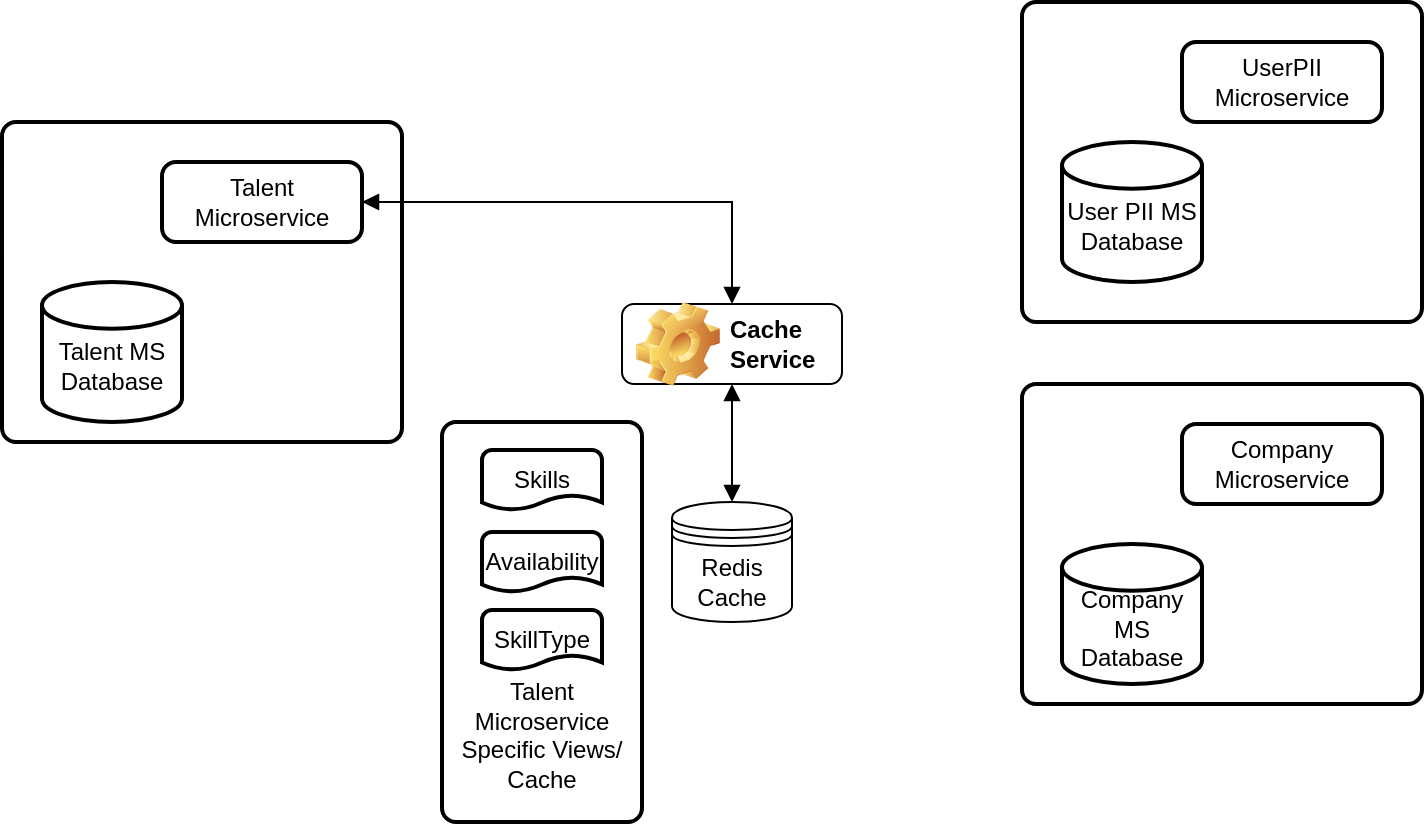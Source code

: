 <mxfile version="14.4.3" type="github">
  <diagram id="9CtJTlgTri6wb86SSgRg" name="Page-1">
    <mxGraphModel dx="782" dy="469" grid="1" gridSize="10" guides="1" tooltips="1" connect="1" arrows="1" fold="1" page="1" pageScale="1" pageWidth="827" pageHeight="1169" math="0" shadow="0">
      <root>
        <mxCell id="0" />
        <mxCell id="1" parent="0" />
        <mxCell id="FD8MPJQXOJuNh6tsuXMW-1" value="" style="rounded=1;whiteSpace=wrap;html=1;absoluteArcSize=1;arcSize=14;strokeWidth=2;" vertex="1" parent="1">
          <mxGeometry x="30" y="300" width="200" height="160" as="geometry" />
        </mxCell>
        <mxCell id="-JJaQs0zwunT7kPvXRzf-18" value="&lt;p style=&quot;line-height: 120%&quot;&gt;Talent Microservice Specific Views/ Cache&lt;/p&gt;" style="rounded=1;whiteSpace=wrap;html=1;absoluteArcSize=1;arcSize=14;strokeWidth=2;verticalAlign=bottom;" parent="1" vertex="1">
          <mxGeometry x="250" y="450" width="100" height="200" as="geometry" />
        </mxCell>
        <mxCell id="-JJaQs0zwunT7kPvXRzf-11" style="edgeStyle=orthogonalEdgeStyle;rounded=0;orthogonalLoop=1;jettySize=auto;html=1;entryX=0.5;entryY=0;entryDx=0;entryDy=0;endArrow=block;endFill=1;startArrow=block;startFill=1;" parent="1" source="-JJaQs0zwunT7kPvXRzf-5" target="-JJaQs0zwunT7kPvXRzf-8" edge="1">
          <mxGeometry relative="1" as="geometry" />
        </mxCell>
        <mxCell id="-JJaQs0zwunT7kPvXRzf-5" value="Talent Microservice" style="rounded=1;whiteSpace=wrap;html=1;absoluteArcSize=1;arcSize=14;strokeWidth=2;" parent="1" vertex="1">
          <mxGeometry x="110" y="320" width="100" height="40" as="geometry" />
        </mxCell>
        <mxCell id="-JJaQs0zwunT7kPvXRzf-7" value="Redis Cache" style="shape=datastore;whiteSpace=wrap;html=1;" parent="1" vertex="1">
          <mxGeometry x="365" y="490" width="60" height="60" as="geometry" />
        </mxCell>
        <mxCell id="-JJaQs0zwunT7kPvXRzf-10" value="" style="edgeStyle=orthogonalEdgeStyle;rounded=0;orthogonalLoop=1;jettySize=auto;html=1;startArrow=block;startFill=1;endArrow=block;endFill=1;" parent="1" source="-JJaQs0zwunT7kPvXRzf-8" target="-JJaQs0zwunT7kPvXRzf-7" edge="1">
          <mxGeometry relative="1" as="geometry" />
        </mxCell>
        <mxCell id="-JJaQs0zwunT7kPvXRzf-8" value="Cache Service" style="label;whiteSpace=wrap;html=1;image=img/clipart/Gear_128x128.png" parent="1" vertex="1">
          <mxGeometry x="340" y="391" width="110" height="40" as="geometry" />
        </mxCell>
        <mxCell id="-JJaQs0zwunT7kPvXRzf-13" value="Skills" style="strokeWidth=2;html=1;shape=mxgraph.flowchart.document2;whiteSpace=wrap;size=0.25;" parent="1" vertex="1">
          <mxGeometry x="270" y="464" width="60" height="30" as="geometry" />
        </mxCell>
        <mxCell id="-JJaQs0zwunT7kPvXRzf-16" value="Availability" style="strokeWidth=2;html=1;shape=mxgraph.flowchart.document2;whiteSpace=wrap;size=0.25;" parent="1" vertex="1">
          <mxGeometry x="270" y="505" width="60" height="30" as="geometry" />
        </mxCell>
        <mxCell id="-JJaQs0zwunT7kPvXRzf-17" value="SkillType" style="strokeWidth=2;html=1;shape=mxgraph.flowchart.document2;whiteSpace=wrap;size=0.25;" parent="1" vertex="1">
          <mxGeometry x="270" y="544" width="60" height="30" as="geometry" />
        </mxCell>
        <mxCell id="FD8MPJQXOJuNh6tsuXMW-2" value="&lt;br&gt;Talent MS Database" style="strokeWidth=2;html=1;shape=mxgraph.flowchart.database;whiteSpace=wrap;" vertex="1" parent="1">
          <mxGeometry x="50" y="380" width="70" height="70" as="geometry" />
        </mxCell>
        <mxCell id="FD8MPJQXOJuNh6tsuXMW-4" value="" style="rounded=1;whiteSpace=wrap;html=1;absoluteArcSize=1;arcSize=14;strokeWidth=2;" vertex="1" parent="1">
          <mxGeometry x="540" y="240" width="200" height="160" as="geometry" />
        </mxCell>
        <mxCell id="FD8MPJQXOJuNh6tsuXMW-5" value="UserPII Microservice" style="rounded=1;whiteSpace=wrap;html=1;absoluteArcSize=1;arcSize=14;strokeWidth=2;" vertex="1" parent="1">
          <mxGeometry x="620" y="260" width="100" height="40" as="geometry" />
        </mxCell>
        <mxCell id="FD8MPJQXOJuNh6tsuXMW-6" value="&lt;br&gt;User PII MS Database" style="strokeWidth=2;html=1;shape=mxgraph.flowchart.database;whiteSpace=wrap;" vertex="1" parent="1">
          <mxGeometry x="560" y="310" width="70" height="70" as="geometry" />
        </mxCell>
        <mxCell id="FD8MPJQXOJuNh6tsuXMW-7" value="" style="rounded=1;whiteSpace=wrap;html=1;absoluteArcSize=1;arcSize=14;strokeWidth=2;" vertex="1" parent="1">
          <mxGeometry x="540" y="431" width="200" height="160" as="geometry" />
        </mxCell>
        <mxCell id="FD8MPJQXOJuNh6tsuXMW-8" value="Company Microservice" style="rounded=1;whiteSpace=wrap;html=1;absoluteArcSize=1;arcSize=14;strokeWidth=2;" vertex="1" parent="1">
          <mxGeometry x="620" y="451" width="100" height="40" as="geometry" />
        </mxCell>
        <mxCell id="FD8MPJQXOJuNh6tsuXMW-9" value="&lt;br&gt;Company MS Database" style="strokeWidth=2;html=1;shape=mxgraph.flowchart.database;whiteSpace=wrap;" vertex="1" parent="1">
          <mxGeometry x="560" y="511" width="70" height="70" as="geometry" />
        </mxCell>
      </root>
    </mxGraphModel>
  </diagram>
</mxfile>
